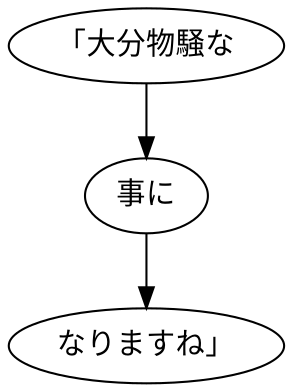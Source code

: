 digraph graph8605 {
	node0 [label="「大分物騒な"];
	node1 [label="事に"];
	node2 [label="なりますね」"];
	node0 -> node1;
	node1 -> node2;
}
